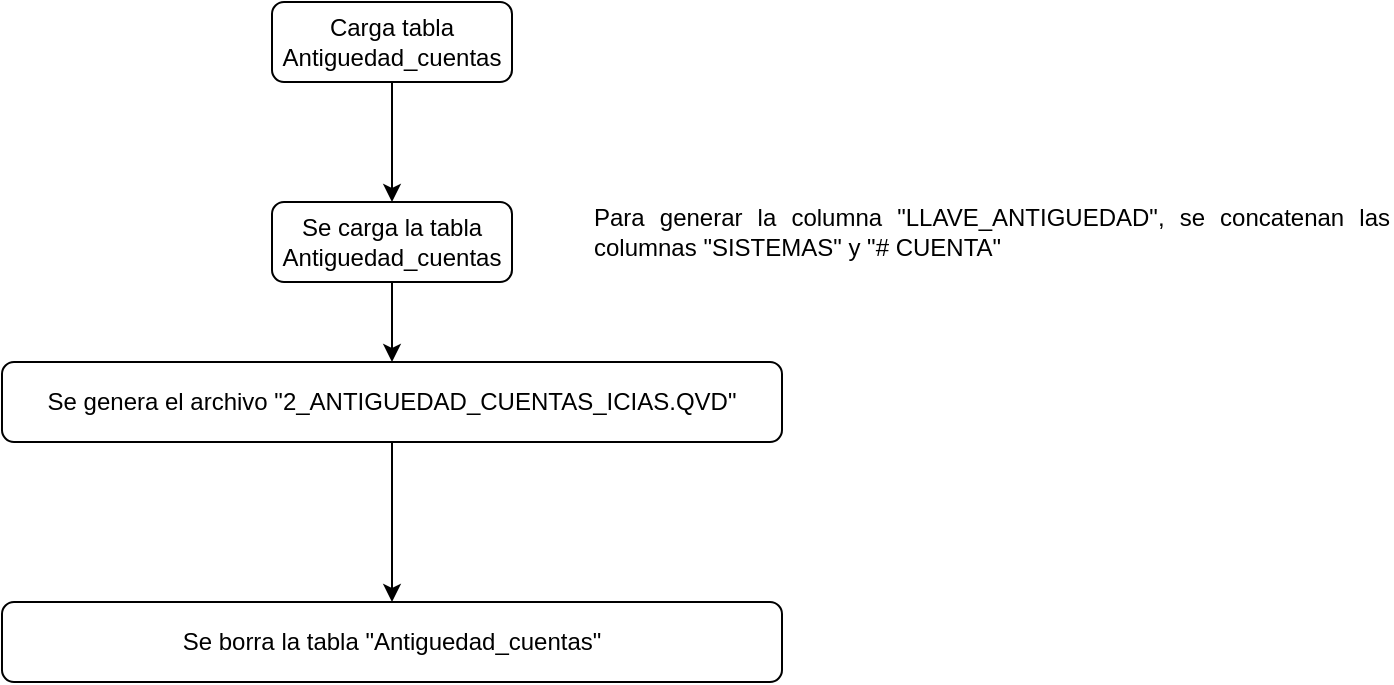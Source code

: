 <mxfile version="20.5.3" type="github">
  <diagram id="C5RBs43oDa-KdzZeNtuy" name="Page-1">
    <mxGraphModel dx="868" dy="482" grid="1" gridSize="10" guides="1" tooltips="1" connect="1" arrows="1" fold="1" page="1" pageScale="1" pageWidth="827" pageHeight="1169" math="0" shadow="0">
      <root>
        <mxCell id="WIyWlLk6GJQsqaUBKTNV-0" />
        <mxCell id="WIyWlLk6GJQsqaUBKTNV-1" parent="WIyWlLk6GJQsqaUBKTNV-0" />
        <mxCell id="4HXsV3OuvdEmZsoUnbrB-1" value="" style="edgeStyle=orthogonalEdgeStyle;rounded=0;orthogonalLoop=1;jettySize=auto;html=1;" edge="1" parent="WIyWlLk6GJQsqaUBKTNV-1" source="WIyWlLk6GJQsqaUBKTNV-3" target="4HXsV3OuvdEmZsoUnbrB-0">
          <mxGeometry relative="1" as="geometry" />
        </mxCell>
        <mxCell id="WIyWlLk6GJQsqaUBKTNV-3" value="Carga tabla Antiguedad_cuentas" style="rounded=1;whiteSpace=wrap;html=1;fontSize=12;glass=0;strokeWidth=1;shadow=0;" parent="WIyWlLk6GJQsqaUBKTNV-1" vertex="1">
          <mxGeometry x="160" y="80" width="120" height="40" as="geometry" />
        </mxCell>
        <mxCell id="4HXsV3OuvdEmZsoUnbrB-5" value="" style="edgeStyle=orthogonalEdgeStyle;rounded=0;orthogonalLoop=1;jettySize=auto;html=1;" edge="1" parent="WIyWlLk6GJQsqaUBKTNV-1" source="4HXsV3OuvdEmZsoUnbrB-0" target="4HXsV3OuvdEmZsoUnbrB-4">
          <mxGeometry relative="1" as="geometry" />
        </mxCell>
        <mxCell id="4HXsV3OuvdEmZsoUnbrB-0" value="Se carga la tabla Antiguedad_cuentas" style="rounded=1;whiteSpace=wrap;html=1;fontSize=12;glass=0;strokeWidth=1;shadow=0;" vertex="1" parent="WIyWlLk6GJQsqaUBKTNV-1">
          <mxGeometry x="160" y="180" width="120" height="40" as="geometry" />
        </mxCell>
        <mxCell id="4HXsV3OuvdEmZsoUnbrB-2" value="&lt;div style=&quot;text-align: justify;&quot;&gt;&lt;span style=&quot;background-color: initial;&quot;&gt;Para generar la columna &quot;LLAVE_ANTIGUEDAD&quot;, se concatenan las columnas &quot;SISTEMAS&quot; y &quot;# CUENTA&quot;&lt;/span&gt;&lt;/div&gt;" style="text;html=1;strokeColor=none;fillColor=none;align=center;verticalAlign=middle;whiteSpace=wrap;rounded=0;" vertex="1" parent="WIyWlLk6GJQsqaUBKTNV-1">
          <mxGeometry x="320" y="180" width="400" height="30" as="geometry" />
        </mxCell>
        <mxCell id="4HXsV3OuvdEmZsoUnbrB-7" value="" style="edgeStyle=orthogonalEdgeStyle;rounded=0;orthogonalLoop=1;jettySize=auto;html=1;" edge="1" parent="WIyWlLk6GJQsqaUBKTNV-1" source="4HXsV3OuvdEmZsoUnbrB-4" target="4HXsV3OuvdEmZsoUnbrB-6">
          <mxGeometry relative="1" as="geometry" />
        </mxCell>
        <mxCell id="4HXsV3OuvdEmZsoUnbrB-4" value="Se genera el archivo &quot;2_ANTIGUEDAD_CUENTAS_ICIAS.QVD&quot;" style="rounded=1;whiteSpace=wrap;html=1;fontSize=12;glass=0;strokeWidth=1;shadow=0;" vertex="1" parent="WIyWlLk6GJQsqaUBKTNV-1">
          <mxGeometry x="25" y="260" width="390" height="40" as="geometry" />
        </mxCell>
        <mxCell id="4HXsV3OuvdEmZsoUnbrB-6" value="Se borra la tabla &quot;Antiguedad_cuentas&quot;" style="rounded=1;whiteSpace=wrap;html=1;fontSize=12;glass=0;strokeWidth=1;shadow=0;" vertex="1" parent="WIyWlLk6GJQsqaUBKTNV-1">
          <mxGeometry x="25" y="380" width="390" height="40" as="geometry" />
        </mxCell>
      </root>
    </mxGraphModel>
  </diagram>
</mxfile>
